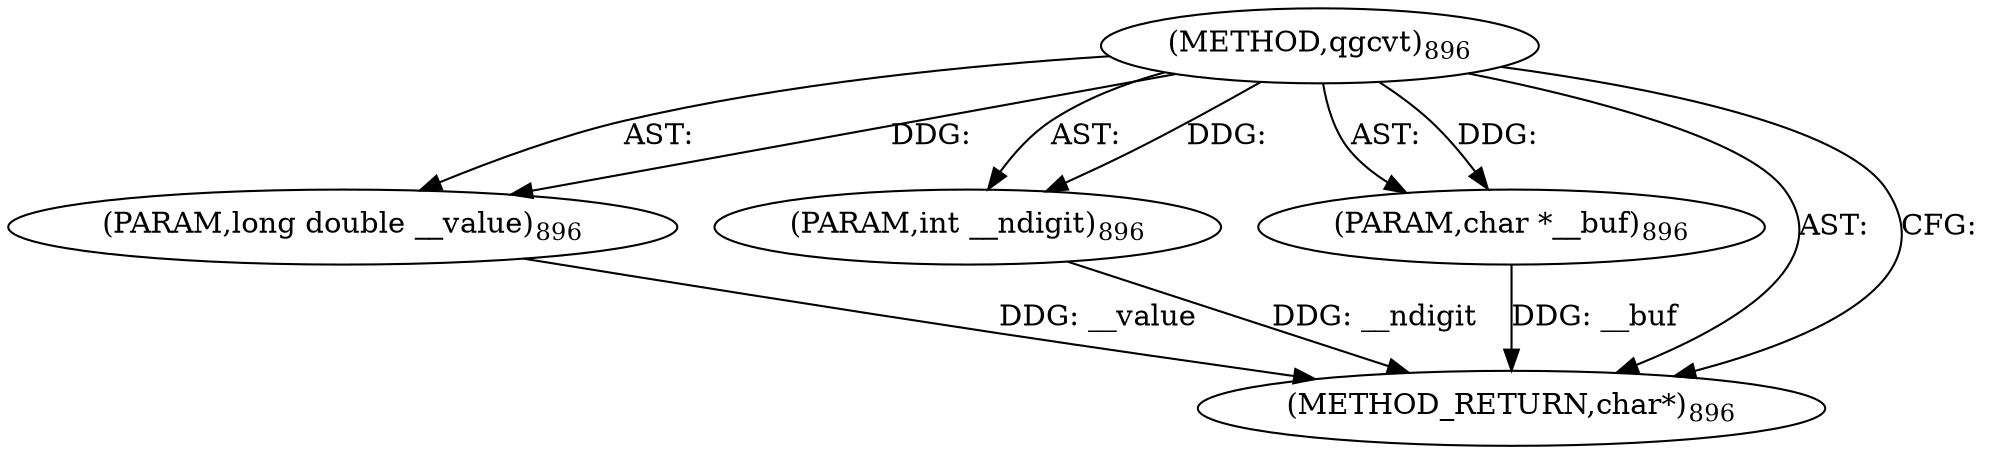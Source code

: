 digraph "qgcvt" {  
"45509" [label = <(METHOD,qgcvt)<SUB>896</SUB>> ]
"45510" [label = <(PARAM,long double __value)<SUB>896</SUB>> ]
"45511" [label = <(PARAM,int __ndigit)<SUB>896</SUB>> ]
"45512" [label = <(PARAM,char *__buf)<SUB>896</SUB>> ]
"45513" [label = <(METHOD_RETURN,char*)<SUB>896</SUB>> ]
  "45509" -> "45510"  [ label = "AST: "] 
  "45509" -> "45511"  [ label = "AST: "] 
  "45509" -> "45512"  [ label = "AST: "] 
  "45509" -> "45513"  [ label = "AST: "] 
  "45509" -> "45513"  [ label = "CFG: "] 
  "45510" -> "45513"  [ label = "DDG: __value"] 
  "45511" -> "45513"  [ label = "DDG: __ndigit"] 
  "45512" -> "45513"  [ label = "DDG: __buf"] 
  "45509" -> "45510"  [ label = "DDG: "] 
  "45509" -> "45511"  [ label = "DDG: "] 
  "45509" -> "45512"  [ label = "DDG: "] 
}
